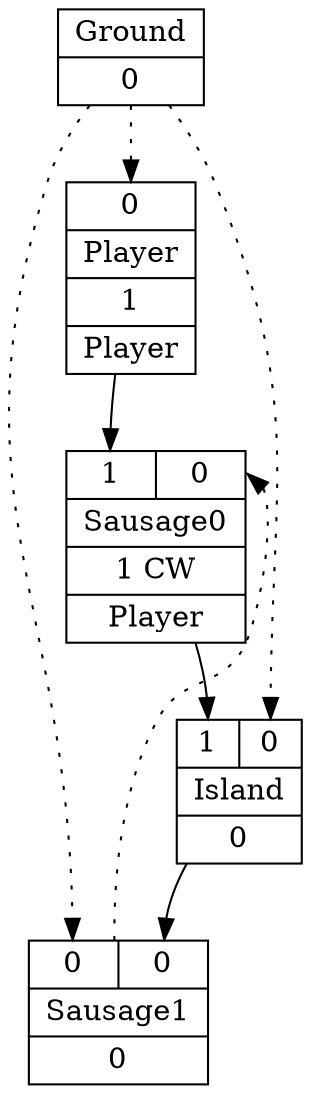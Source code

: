digraph G {
node [shape=record];
Player[ label ="{{<GroundP>0}|{Player}|<PlayerOUT>1|{Player}}"];
Ground[ label ="{{Ground}|<GroundOUT>0}"];
Sausage0[ label ="{{<Player>1|<Sausage1P>0}|{Sausage0}|<Sausage0OUT>1 CW|{Player}}"];
Sausage1[ label ="{{<GroundP>0|<Island>0}|{Sausage1}|<Sausage1OUT>0}"];
Island[ label ="{{<Sausage0>1|<GroundP>0}|{Island}|<IslandOUT>0}"];
	"Ground" -> "Player":GroundP [style=dotted];
	"Player" -> "Sausage0":Player;
	"Sausage1" -> "Sausage0":Sausage1P [style=dotted];
	"Sausage0" -> "Island":Sausage0;
	"Ground" -> "Sausage1":GroundP [style=dotted];
	"Ground" -> "Island":GroundP [style=dotted];
	"Island" -> "Sausage1":Island;
}